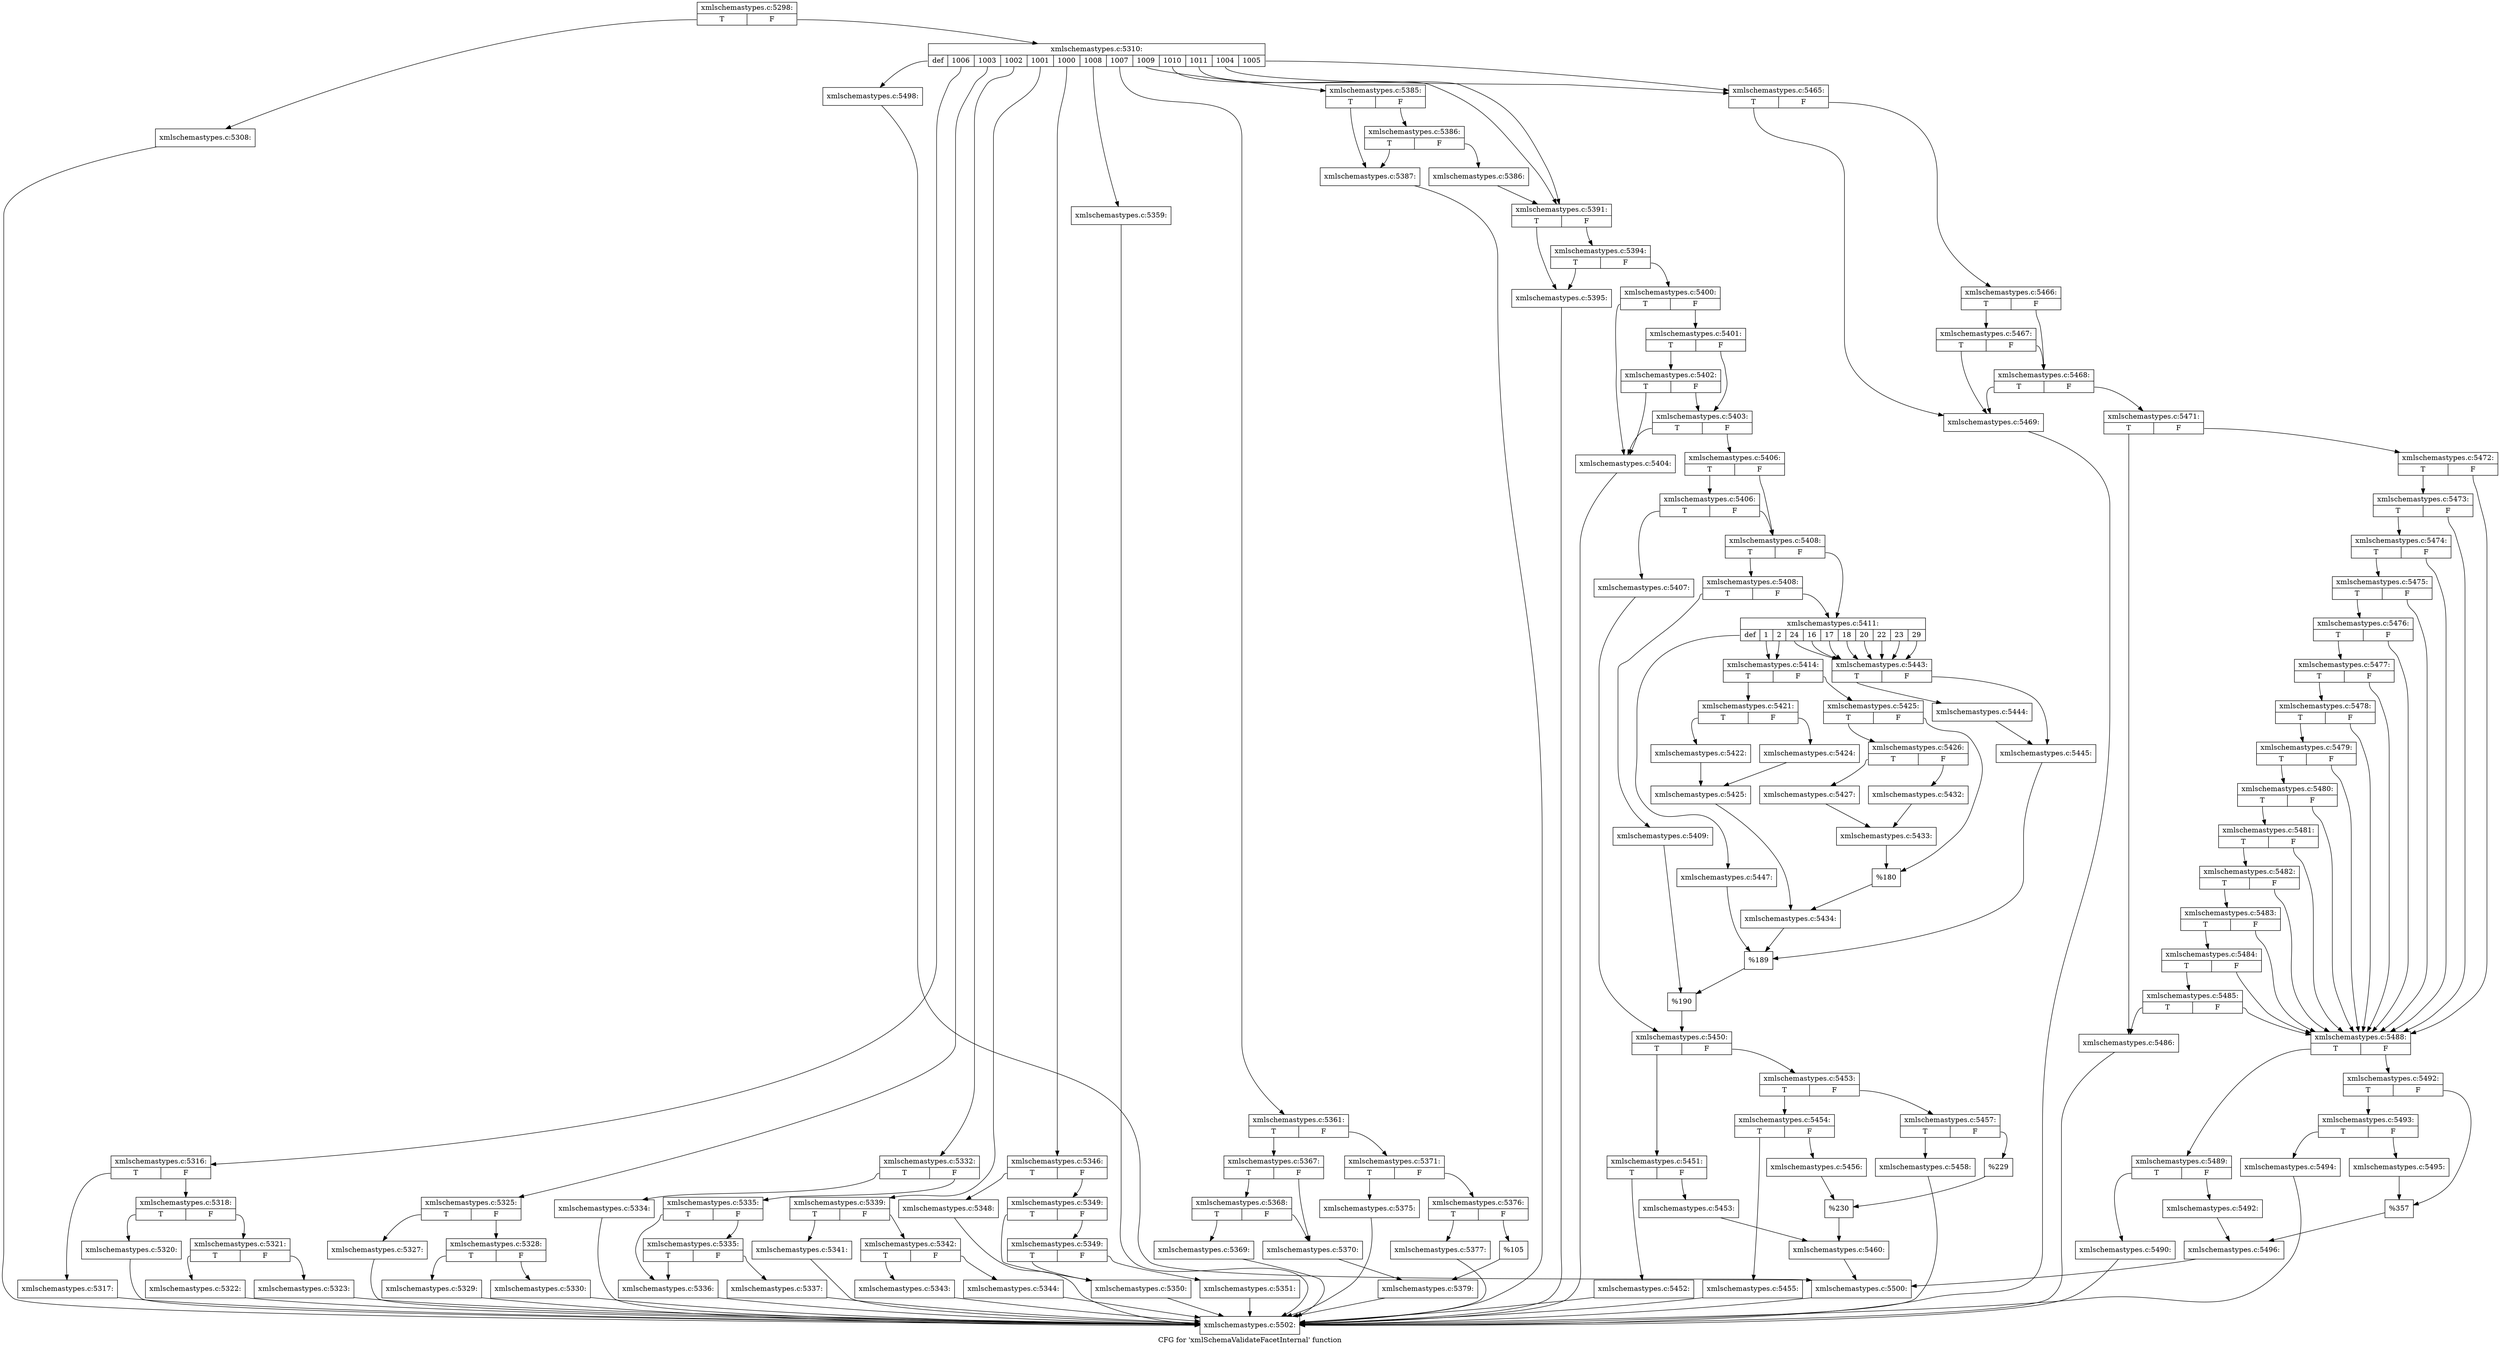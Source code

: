 digraph "CFG for 'xmlSchemaValidateFacetInternal' function" {
	label="CFG for 'xmlSchemaValidateFacetInternal' function";

	Node0x58e1540 [shape=record,label="{xmlschemastypes.c:5298:|{<s0>T|<s1>F}}"];
	Node0x58e1540:s0 -> Node0x58e2f00;
	Node0x58e1540:s1 -> Node0x58e2f50;
	Node0x58e2f00 [shape=record,label="{xmlschemastypes.c:5308:}"];
	Node0x58e2f00 -> Node0x58d9090;
	Node0x58e2f50 [shape=record,label="{xmlschemastypes.c:5310:|{<s0>def|<s1>1006|<s2>1003|<s3>1002|<s4>1001|<s5>1000|<s6>1008|<s7>1007|<s8>1009|<s9>1010|<s10>1011|<s11>1004|<s12>1005}}"];
	Node0x58e2f50:s0 -> Node0x58e3660;
	Node0x58e2f50:s1 -> Node0x58e3960;
	Node0x58e2f50:s2 -> Node0x58e5450;
	Node0x58e2f50:s3 -> Node0x58e63e0;
	Node0x58e2f50:s4 -> Node0x58e7620;
	Node0x58e2f50:s5 -> Node0x58e8580;
	Node0x58e2f50:s6 -> Node0x58e9790;
	Node0x58e2f50:s7 -> Node0x58e9950;
	Node0x58e2f50:s8 -> Node0x58ec620;
	Node0x58e2f50:s9 -> Node0x58ecdc0;
	Node0x58e2f50:s10 -> Node0x58ecdc0;
	Node0x58e2f50:s11 -> Node0x58f5da0;
	Node0x58e2f50:s12 -> Node0x58f5da0;
	Node0x58e3960 [shape=record,label="{xmlschemastypes.c:5316:|{<s0>T|<s1>F}}"];
	Node0x58e3960:s0 -> Node0x58e3a50;
	Node0x58e3960:s1 -> Node0x58e3aa0;
	Node0x58e3a50 [shape=record,label="{xmlschemastypes.c:5317:}"];
	Node0x58e3a50 -> Node0x58d9090;
	Node0x58e3aa0 [shape=record,label="{xmlschemastypes.c:5318:|{<s0>T|<s1>F}}"];
	Node0x58e3aa0:s0 -> Node0x58e47f0;
	Node0x58e3aa0:s1 -> Node0x58e4c90;
	Node0x58e47f0 [shape=record,label="{xmlschemastypes.c:5320:}"];
	Node0x58e47f0 -> Node0x58d9090;
	Node0x58e4c90 [shape=record,label="{xmlschemastypes.c:5321:|{<s0>T|<s1>F}}"];
	Node0x58e4c90:s0 -> Node0x58e4f30;
	Node0x58e4c90:s1 -> Node0x58e4f80;
	Node0x58e4f30 [shape=record,label="{xmlschemastypes.c:5322:}"];
	Node0x58e4f30 -> Node0x58d9090;
	Node0x58e4f80 [shape=record,label="{xmlschemastypes.c:5323:}"];
	Node0x58e4f80 -> Node0x58d9090;
	Node0x58e5450 [shape=record,label="{xmlschemastypes.c:5325:|{<s0>T|<s1>F}}"];
	Node0x58e5450:s0 -> Node0x58e5900;
	Node0x58e5450:s1 -> Node0x58e5950;
	Node0x58e5900 [shape=record,label="{xmlschemastypes.c:5327:}"];
	Node0x58e5900 -> Node0x58d9090;
	Node0x58e5950 [shape=record,label="{xmlschemastypes.c:5328:|{<s0>T|<s1>F}}"];
	Node0x58e5950:s0 -> Node0x58e5e00;
	Node0x58e5950:s1 -> Node0x58e5e50;
	Node0x58e5e00 [shape=record,label="{xmlschemastypes.c:5329:}"];
	Node0x58e5e00 -> Node0x58d9090;
	Node0x58e5e50 [shape=record,label="{xmlschemastypes.c:5330:}"];
	Node0x58e5e50 -> Node0x58d9090;
	Node0x58e63e0 [shape=record,label="{xmlschemastypes.c:5332:|{<s0>T|<s1>F}}"];
	Node0x58e63e0:s0 -> Node0x58e6890;
	Node0x58e63e0:s1 -> Node0x58e68e0;
	Node0x58e6890 [shape=record,label="{xmlschemastypes.c:5334:}"];
	Node0x58e6890 -> Node0x58d9090;
	Node0x58e68e0 [shape=record,label="{xmlschemastypes.c:5335:|{<s0>T|<s1>F}}"];
	Node0x58e68e0:s0 -> Node0x58e6d90;
	Node0x58e68e0:s1 -> Node0x58e6e30;
	Node0x58e6e30 [shape=record,label="{xmlschemastypes.c:5335:|{<s0>T|<s1>F}}"];
	Node0x58e6e30:s0 -> Node0x58e6d90;
	Node0x58e6e30:s1 -> Node0x58e6de0;
	Node0x58e6d90 [shape=record,label="{xmlschemastypes.c:5336:}"];
	Node0x58e6d90 -> Node0x58d9090;
	Node0x58e6de0 [shape=record,label="{xmlschemastypes.c:5337:}"];
	Node0x58e6de0 -> Node0x58d9090;
	Node0x58e7620 [shape=record,label="{xmlschemastypes.c:5339:|{<s0>T|<s1>F}}"];
	Node0x58e7620:s0 -> Node0x58e7ad0;
	Node0x58e7620:s1 -> Node0x58e7b20;
	Node0x58e7ad0 [shape=record,label="{xmlschemastypes.c:5341:}"];
	Node0x58e7ad0 -> Node0x58d9090;
	Node0x58e7b20 [shape=record,label="{xmlschemastypes.c:5342:|{<s0>T|<s1>F}}"];
	Node0x58e7b20:s0 -> Node0x58e7fd0;
	Node0x58e7b20:s1 -> Node0x58e8020;
	Node0x58e7fd0 [shape=record,label="{xmlschemastypes.c:5343:}"];
	Node0x58e7fd0 -> Node0x58d9090;
	Node0x58e8020 [shape=record,label="{xmlschemastypes.c:5344:}"];
	Node0x58e8020 -> Node0x58d9090;
	Node0x58e8580 [shape=record,label="{xmlschemastypes.c:5346:|{<s0>T|<s1>F}}"];
	Node0x58e8580:s0 -> Node0x58e8a30;
	Node0x58e8580:s1 -> Node0x58e8a80;
	Node0x58e8a30 [shape=record,label="{xmlschemastypes.c:5348:}"];
	Node0x58e8a30 -> Node0x58d9090;
	Node0x58e8a80 [shape=record,label="{xmlschemastypes.c:5349:|{<s0>T|<s1>F}}"];
	Node0x58e8a80:s0 -> Node0x58e8f30;
	Node0x58e8a80:s1 -> Node0x58e8fd0;
	Node0x58e8fd0 [shape=record,label="{xmlschemastypes.c:5349:|{<s0>T|<s1>F}}"];
	Node0x58e8fd0:s0 -> Node0x58e8f30;
	Node0x58e8fd0:s1 -> Node0x58e8f80;
	Node0x58e8f30 [shape=record,label="{xmlschemastypes.c:5350:}"];
	Node0x58e8f30 -> Node0x58d9090;
	Node0x58e8f80 [shape=record,label="{xmlschemastypes.c:5351:}"];
	Node0x58e8f80 -> Node0x58d9090;
	Node0x58e9790 [shape=record,label="{xmlschemastypes.c:5359:}"];
	Node0x58e9790 -> Node0x58d9090;
	Node0x58e9950 [shape=record,label="{xmlschemastypes.c:5361:|{<s0>T|<s1>F}}"];
	Node0x58e9950:s0 -> Node0x58e9a00;
	Node0x58e9950:s1 -> Node0x58e9aa0;
	Node0x58e9a00 [shape=record,label="{xmlschemastypes.c:5367:|{<s0>T|<s1>F}}"];
	Node0x58e9a00:s0 -> Node0x58e9e80;
	Node0x58e9a00:s1 -> Node0x58e9e30;
	Node0x58e9e80 [shape=record,label="{xmlschemastypes.c:5368:|{<s0>T|<s1>F}}"];
	Node0x58e9e80:s0 -> Node0x58e9de0;
	Node0x58e9e80:s1 -> Node0x58e9e30;
	Node0x58e9de0 [shape=record,label="{xmlschemastypes.c:5369:}"];
	Node0x58e9de0 -> Node0x58d9090;
	Node0x58e9e30 [shape=record,label="{xmlschemastypes.c:5370:}"];
	Node0x58e9e30 -> Node0x58e9a50;
	Node0x58e9aa0 [shape=record,label="{xmlschemastypes.c:5371:|{<s0>T|<s1>F}}"];
	Node0x58e9aa0:s0 -> Node0x58eb120;
	Node0x58e9aa0:s1 -> Node0x58ebb90;
	Node0x58eb120 [shape=record,label="{xmlschemastypes.c:5375:}"];
	Node0x58eb120 -> Node0x58d9090;
	Node0x58ebb90 [shape=record,label="{xmlschemastypes.c:5376:|{<s0>T|<s1>F}}"];
	Node0x58ebb90:s0 -> Node0x58ebf80;
	Node0x58ebb90:s1 -> Node0x58ebfd0;
	Node0x58ebf80 [shape=record,label="{xmlschemastypes.c:5377:}"];
	Node0x58ebf80 -> Node0x58d9090;
	Node0x58ebfd0 [shape=record,label="{%105}"];
	Node0x58ebfd0 -> Node0x58e9a50;
	Node0x58e9a50 [shape=record,label="{xmlschemastypes.c:5379:}"];
	Node0x58e9a50 -> Node0x58d9090;
	Node0x58ec620 [shape=record,label="{xmlschemastypes.c:5385:|{<s0>T|<s1>F}}"];
	Node0x58ec620:s0 -> Node0x58ec6d0;
	Node0x58ec620:s1 -> Node0x58ec770;
	Node0x58ec770 [shape=record,label="{xmlschemastypes.c:5386:|{<s0>T|<s1>F}}"];
	Node0x58ec770:s0 -> Node0x58ec6d0;
	Node0x58ec770:s1 -> Node0x58ec720;
	Node0x58ec6d0 [shape=record,label="{xmlschemastypes.c:5387:}"];
	Node0x58ec6d0 -> Node0x58d9090;
	Node0x58ec720 [shape=record,label="{xmlschemastypes.c:5386:}"];
	Node0x58ec720 -> Node0x58ecdc0;
	Node0x58ecdc0 [shape=record,label="{xmlschemastypes.c:5391:|{<s0>T|<s1>F}}"];
	Node0x58ecdc0:s0 -> Node0x58ed280;
	Node0x58ecdc0:s1 -> Node0x58ed320;
	Node0x58ed320 [shape=record,label="{xmlschemastypes.c:5394:|{<s0>T|<s1>F}}"];
	Node0x58ed320:s0 -> Node0x58ed280;
	Node0x58ed320:s1 -> Node0x58ed2d0;
	Node0x58ed280 [shape=record,label="{xmlschemastypes.c:5395:}"];
	Node0x58ed280 -> Node0x58d9090;
	Node0x58ed2d0 [shape=record,label="{xmlschemastypes.c:5400:|{<s0>T|<s1>F}}"];
	Node0x58ed2d0:s0 -> Node0x58ed9d0;
	Node0x58ed2d0:s1 -> Node0x58edaf0;
	Node0x58edaf0 [shape=record,label="{xmlschemastypes.c:5401:|{<s0>T|<s1>F}}"];
	Node0x58edaf0:s0 -> Node0x58edf70;
	Node0x58edaf0:s1 -> Node0x58eda70;
	Node0x58edf70 [shape=record,label="{xmlschemastypes.c:5402:|{<s0>T|<s1>F}}"];
	Node0x58edf70:s0 -> Node0x58ed9d0;
	Node0x58edf70:s1 -> Node0x58eda70;
	Node0x58eda70 [shape=record,label="{xmlschemastypes.c:5403:|{<s0>T|<s1>F}}"];
	Node0x58eda70:s0 -> Node0x58ed9d0;
	Node0x58eda70:s1 -> Node0x58eda20;
	Node0x58ed9d0 [shape=record,label="{xmlschemastypes.c:5404:}"];
	Node0x58ed9d0 -> Node0x58d9090;
	Node0x58eda20 [shape=record,label="{xmlschemastypes.c:5406:|{<s0>T|<s1>F}}"];
	Node0x58eda20:s0 -> Node0x58ef350;
	Node0x58eda20:s1 -> Node0x58ef300;
	Node0x58ef350 [shape=record,label="{xmlschemastypes.c:5406:|{<s0>T|<s1>F}}"];
	Node0x58ef350:s0 -> Node0x58ef260;
	Node0x58ef350:s1 -> Node0x58ef300;
	Node0x58ef260 [shape=record,label="{xmlschemastypes.c:5407:}"];
	Node0x58ef260 -> Node0x58ef2b0;
	Node0x58ef300 [shape=record,label="{xmlschemastypes.c:5408:|{<s0>T|<s1>F}}"];
	Node0x58ef300:s0 -> Node0x58efeb0;
	Node0x58ef300:s1 -> Node0x58efe60;
	Node0x58efeb0 [shape=record,label="{xmlschemastypes.c:5408:|{<s0>T|<s1>F}}"];
	Node0x58efeb0:s0 -> Node0x58efdc0;
	Node0x58efeb0:s1 -> Node0x58efe60;
	Node0x58efdc0 [shape=record,label="{xmlschemastypes.c:5409:}"];
	Node0x58efdc0 -> Node0x58efe10;
	Node0x58efe60 [shape=record,label="{xmlschemastypes.c:5411:|{<s0>def|<s1>1|<s2>2|<s3>24|<s4>16|<s5>17|<s6>18|<s7>20|<s8>22|<s9>23|<s10>29}}"];
	Node0x58efe60:s0 -> Node0x58f0a00;
	Node0x58efe60:s1 -> Node0x58f0d00;
	Node0x58efe60:s2 -> Node0x58f0d00;
	Node0x58efe60:s3 -> Node0x58f2810;
	Node0x58efe60:s4 -> Node0x58f2810;
	Node0x58efe60:s5 -> Node0x58f2810;
	Node0x58efe60:s6 -> Node0x58f2810;
	Node0x58efe60:s7 -> Node0x58f2810;
	Node0x58efe60:s8 -> Node0x58f2810;
	Node0x58efe60:s9 -> Node0x58f2810;
	Node0x58efe60:s10 -> Node0x58f2810;
	Node0x58f0d00 [shape=record,label="{xmlschemastypes.c:5414:|{<s0>T|<s1>F}}"];
	Node0x58f0d00:s0 -> Node0x58f0db0;
	Node0x58f0d00:s1 -> Node0x58f0e50;
	Node0x58f0db0 [shape=record,label="{xmlschemastypes.c:5421:|{<s0>T|<s1>F}}"];
	Node0x58f0db0:s0 -> Node0x58f1190;
	Node0x58f0db0:s1 -> Node0x58f1230;
	Node0x58f1190 [shape=record,label="{xmlschemastypes.c:5422:}"];
	Node0x58f1190 -> Node0x58f11e0;
	Node0x58f1230 [shape=record,label="{xmlschemastypes.c:5424:}"];
	Node0x58f1230 -> Node0x58f11e0;
	Node0x58f11e0 [shape=record,label="{xmlschemastypes.c:5425:}"];
	Node0x58f11e0 -> Node0x58f0e00;
	Node0x58f0e50 [shape=record,label="{xmlschemastypes.c:5425:|{<s0>T|<s1>F}}"];
	Node0x58f0e50:s0 -> Node0x58f1a90;
	Node0x58f0e50:s1 -> Node0x58f1ae0;
	Node0x58f1a90 [shape=record,label="{xmlschemastypes.c:5426:|{<s0>T|<s1>F}}"];
	Node0x58f1a90:s0 -> Node0x58f1e20;
	Node0x58f1a90:s1 -> Node0x58f1ec0;
	Node0x58f1e20 [shape=record,label="{xmlschemastypes.c:5427:}"];
	Node0x58f1e20 -> Node0x58f1e70;
	Node0x58f1ec0 [shape=record,label="{xmlschemastypes.c:5432:}"];
	Node0x58f1ec0 -> Node0x58f1e70;
	Node0x58f1e70 [shape=record,label="{xmlschemastypes.c:5433:}"];
	Node0x58f1e70 -> Node0x58f1ae0;
	Node0x58f1ae0 [shape=record,label="{%180}"];
	Node0x58f1ae0 -> Node0x58f0e00;
	Node0x58f0e00 [shape=record,label="{xmlschemastypes.c:5434:}"];
	Node0x58f0e00 -> Node0x58f0920;
	Node0x58f2810 [shape=record,label="{xmlschemastypes.c:5443:|{<s0>T|<s1>F}}"];
	Node0x58f2810:s0 -> Node0x58f28c0;
	Node0x58f2810:s1 -> Node0x58f2910;
	Node0x58f28c0 [shape=record,label="{xmlschemastypes.c:5444:}"];
	Node0x58f28c0 -> Node0x58f2910;
	Node0x58f2910 [shape=record,label="{xmlschemastypes.c:5445:}"];
	Node0x58f2910 -> Node0x58f0920;
	Node0x58f0a00 [shape=record,label="{xmlschemastypes.c:5447:}"];
	Node0x58f0a00 -> Node0x58f0920;
	Node0x58f0920 [shape=record,label="{%189}"];
	Node0x58f0920 -> Node0x58efe10;
	Node0x58efe10 [shape=record,label="{%190}"];
	Node0x58efe10 -> Node0x58ef2b0;
	Node0x58ef2b0 [shape=record,label="{xmlschemastypes.c:5450:|{<s0>T|<s1>F}}"];
	Node0x58ef2b0:s0 -> Node0x58f33e0;
	Node0x58ef2b0:s1 -> Node0x58f3480;
	Node0x58f33e0 [shape=record,label="{xmlschemastypes.c:5451:|{<s0>T|<s1>F}}"];
	Node0x58f33e0:s0 -> Node0x58f38f0;
	Node0x58f33e0:s1 -> Node0x58f3940;
	Node0x58f38f0 [shape=record,label="{xmlschemastypes.c:5452:}"];
	Node0x58f38f0 -> Node0x58d9090;
	Node0x58f3940 [shape=record,label="{xmlschemastypes.c:5453:}"];
	Node0x58f3940 -> Node0x58f3430;
	Node0x58f3480 [shape=record,label="{xmlschemastypes.c:5453:|{<s0>T|<s1>F}}"];
	Node0x58f3480:s0 -> Node0x58f42b0;
	Node0x58f3480:s1 -> Node0x58f4350;
	Node0x58f42b0 [shape=record,label="{xmlschemastypes.c:5454:|{<s0>T|<s1>F}}"];
	Node0x58f42b0:s0 -> Node0x58f4840;
	Node0x58f42b0:s1 -> Node0x58f4890;
	Node0x58f4840 [shape=record,label="{xmlschemastypes.c:5455:}"];
	Node0x58f4840 -> Node0x58d9090;
	Node0x58f4890 [shape=record,label="{xmlschemastypes.c:5456:}"];
	Node0x58f4890 -> Node0x58f4300;
	Node0x58f4350 [shape=record,label="{xmlschemastypes.c:5457:|{<s0>T|<s1>F}}"];
	Node0x58f4350:s0 -> Node0x58f5270;
	Node0x58f4350:s1 -> Node0x58f52c0;
	Node0x58f5270 [shape=record,label="{xmlschemastypes.c:5458:}"];
	Node0x58f5270 -> Node0x58d9090;
	Node0x58f52c0 [shape=record,label="{%229}"];
	Node0x58f52c0 -> Node0x58f4300;
	Node0x58f4300 [shape=record,label="{%230}"];
	Node0x58f4300 -> Node0x58f3430;
	Node0x58f3430 [shape=record,label="{xmlschemastypes.c:5460:}"];
	Node0x58f3430 -> Node0x58e3450;
	Node0x58f5da0 [shape=record,label="{xmlschemastypes.c:5465:|{<s0>T|<s1>F}}"];
	Node0x58f5da0:s0 -> Node0x58e37b0;
	Node0x58f5da0:s1 -> Node0x58e38d0;
	Node0x58e38d0 [shape=record,label="{xmlschemastypes.c:5466:|{<s0>T|<s1>F}}"];
	Node0x58e38d0:s0 -> Node0x58f68a0;
	Node0x58e38d0:s1 -> Node0x58e3850;
	Node0x58f68a0 [shape=record,label="{xmlschemastypes.c:5467:|{<s0>T|<s1>F}}"];
	Node0x58f68a0:s0 -> Node0x58e37b0;
	Node0x58f68a0:s1 -> Node0x58e3850;
	Node0x58e3850 [shape=record,label="{xmlschemastypes.c:5468:|{<s0>T|<s1>F}}"];
	Node0x58e3850:s0 -> Node0x58e37b0;
	Node0x58e3850:s1 -> Node0x58e3800;
	Node0x58e37b0 [shape=record,label="{xmlschemastypes.c:5469:}"];
	Node0x58e37b0 -> Node0x58d9090;
	Node0x58e3800 [shape=record,label="{xmlschemastypes.c:5471:|{<s0>T|<s1>F}}"];
	Node0x58e3800:s0 -> Node0x58f7bd0;
	Node0x58e3800:s1 -> Node0x58f7c70;
	Node0x58f7c70 [shape=record,label="{xmlschemastypes.c:5472:|{<s0>T|<s1>F}}"];
	Node0x58f7c70:s0 -> Node0x58f8590;
	Node0x58f7c70:s1 -> Node0x58f7c20;
	Node0x58f8590 [shape=record,label="{xmlschemastypes.c:5473:|{<s0>T|<s1>F}}"];
	Node0x58f8590:s0 -> Node0x58f8510;
	Node0x58f8590:s1 -> Node0x58f7c20;
	Node0x58f8510 [shape=record,label="{xmlschemastypes.c:5474:|{<s0>T|<s1>F}}"];
	Node0x58f8510:s0 -> Node0x58f8490;
	Node0x58f8510:s1 -> Node0x58f7c20;
	Node0x58f8490 [shape=record,label="{xmlschemastypes.c:5475:|{<s0>T|<s1>F}}"];
	Node0x58f8490:s0 -> Node0x58f8410;
	Node0x58f8490:s1 -> Node0x58f7c20;
	Node0x58f8410 [shape=record,label="{xmlschemastypes.c:5476:|{<s0>T|<s1>F}}"];
	Node0x58f8410:s0 -> Node0x58f8390;
	Node0x58f8410:s1 -> Node0x58f7c20;
	Node0x58f8390 [shape=record,label="{xmlschemastypes.c:5477:|{<s0>T|<s1>F}}"];
	Node0x58f8390:s0 -> Node0x58f8310;
	Node0x58f8390:s1 -> Node0x58f7c20;
	Node0x58f8310 [shape=record,label="{xmlschemastypes.c:5478:|{<s0>T|<s1>F}}"];
	Node0x58f8310:s0 -> Node0x58f8290;
	Node0x58f8310:s1 -> Node0x58f7c20;
	Node0x58f8290 [shape=record,label="{xmlschemastypes.c:5479:|{<s0>T|<s1>F}}"];
	Node0x58f8290:s0 -> Node0x58f8210;
	Node0x58f8290:s1 -> Node0x58f7c20;
	Node0x58f8210 [shape=record,label="{xmlschemastypes.c:5480:|{<s0>T|<s1>F}}"];
	Node0x58f8210:s0 -> Node0x58f8190;
	Node0x58f8210:s1 -> Node0x58f7c20;
	Node0x58f8190 [shape=record,label="{xmlschemastypes.c:5481:|{<s0>T|<s1>F}}"];
	Node0x58f8190:s0 -> Node0x58f8110;
	Node0x58f8190:s1 -> Node0x58f7c20;
	Node0x58f8110 [shape=record,label="{xmlschemastypes.c:5482:|{<s0>T|<s1>F}}"];
	Node0x58f8110:s0 -> Node0x58f8090;
	Node0x58f8110:s1 -> Node0x58f7c20;
	Node0x58f8090 [shape=record,label="{xmlschemastypes.c:5483:|{<s0>T|<s1>F}}"];
	Node0x58f8090:s0 -> Node0x58f8010;
	Node0x58f8090:s1 -> Node0x58f7c20;
	Node0x58f8010 [shape=record,label="{xmlschemastypes.c:5484:|{<s0>T|<s1>F}}"];
	Node0x58f8010:s0 -> Node0x58f7f90;
	Node0x58f8010:s1 -> Node0x58f7c20;
	Node0x58f7f90 [shape=record,label="{xmlschemastypes.c:5485:|{<s0>T|<s1>F}}"];
	Node0x58f7f90:s0 -> Node0x58f7bd0;
	Node0x58f7f90:s1 -> Node0x58f7c20;
	Node0x58f7bd0 [shape=record,label="{xmlschemastypes.c:5486:}"];
	Node0x58f7bd0 -> Node0x58d9090;
	Node0x58f7c20 [shape=record,label="{xmlschemastypes.c:5488:|{<s0>T|<s1>F}}"];
	Node0x58f7c20:s0 -> Node0x58fb580;
	Node0x58f7c20:s1 -> Node0x58fb620;
	Node0x58fb580 [shape=record,label="{xmlschemastypes.c:5489:|{<s0>T|<s1>F}}"];
	Node0x58fb580:s0 -> Node0x58fbb10;
	Node0x58fb580:s1 -> Node0x58fbb60;
	Node0x58fbb10 [shape=record,label="{xmlschemastypes.c:5490:}"];
	Node0x58fbb10 -> Node0x58d9090;
	Node0x58fbb60 [shape=record,label="{xmlschemastypes.c:5492:}"];
	Node0x58fbb60 -> Node0x58fb5d0;
	Node0x58fb620 [shape=record,label="{xmlschemastypes.c:5492:|{<s0>T|<s1>F}}"];
	Node0x58fb620:s0 -> Node0x58fc880;
	Node0x58fb620:s1 -> Node0x58fc8d0;
	Node0x58fc880 [shape=record,label="{xmlschemastypes.c:5493:|{<s0>T|<s1>F}}"];
	Node0x58fc880:s0 -> Node0x58fcdc0;
	Node0x58fc880:s1 -> Node0x58fce10;
	Node0x58fcdc0 [shape=record,label="{xmlschemastypes.c:5494:}"];
	Node0x58fcdc0 -> Node0x58d9090;
	Node0x58fce10 [shape=record,label="{xmlschemastypes.c:5495:}"];
	Node0x58fce10 -> Node0x58fc8d0;
	Node0x58fc8d0 [shape=record,label="{%357}"];
	Node0x58fc8d0 -> Node0x58fb5d0;
	Node0x58fb5d0 [shape=record,label="{xmlschemastypes.c:5496:}"];
	Node0x58fb5d0 -> Node0x58e3450;
	Node0x58e3660 [shape=record,label="{xmlschemastypes.c:5498:}"];
	Node0x58e3660 -> Node0x58e3450;
	Node0x58e3450 [shape=record,label="{xmlschemastypes.c:5500:}"];
	Node0x58e3450 -> Node0x58d9090;
	Node0x58d9090 [shape=record,label="{xmlschemastypes.c:5502:}"];
}
